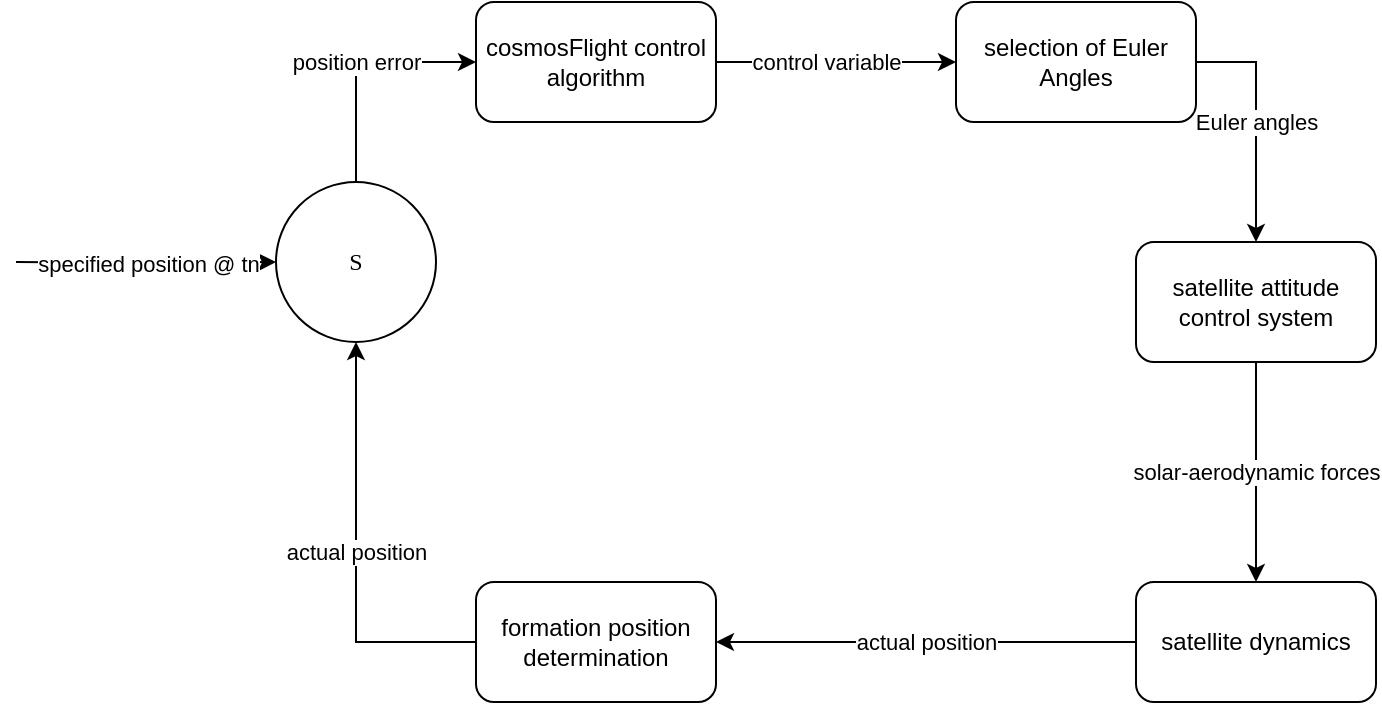 <mxfile version="20.7.4" type="github">
  <diagram id="Xfj5n7e3JJY6A1mSw3fe" name="Page-1">
    <mxGraphModel dx="1143" dy="594" grid="1" gridSize="10" guides="1" tooltips="1" connect="1" arrows="1" fold="1" page="1" pageScale="1" pageWidth="827" pageHeight="1169" math="0" shadow="0">
      <root>
        <mxCell id="0" />
        <mxCell id="1" parent="0" />
        <mxCell id="DxF82iQ1Xe6bMLV_p6Q5-1" value="&lt;font face=&quot;greekC&quot;&gt;S&lt;/font&gt;" style="ellipse;whiteSpace=wrap;html=1;aspect=fixed;" parent="1" vertex="1">
          <mxGeometry x="210" y="340" width="80" height="80" as="geometry" />
        </mxCell>
        <mxCell id="DxF82iQ1Xe6bMLV_p6Q5-9" value="actual position" style="edgeStyle=orthogonalEdgeStyle;rounded=0;orthogonalLoop=1;jettySize=auto;html=1;exitX=0;exitY=0.5;exitDx=0;exitDy=0;entryX=0.5;entryY=1;entryDx=0;entryDy=0;" parent="1" source="DxF82iQ1Xe6bMLV_p6Q5-5" target="DxF82iQ1Xe6bMLV_p6Q5-1" edge="1">
          <mxGeometry relative="1" as="geometry" />
        </mxCell>
        <mxCell id="DxF82iQ1Xe6bMLV_p6Q5-5" value="formation position determination" style="rounded=1;whiteSpace=wrap;html=1;" parent="1" vertex="1">
          <mxGeometry x="310" y="540" width="120" height="60" as="geometry" />
        </mxCell>
        <mxCell id="DxF82iQ1Xe6bMLV_p6Q5-11" value="cosmosFlight control algorithm" style="rounded=1;whiteSpace=wrap;html=1;" parent="1" vertex="1">
          <mxGeometry x="310" y="250" width="120" height="60" as="geometry" />
        </mxCell>
        <mxCell id="DxF82iQ1Xe6bMLV_p6Q5-12" value="position error" style="edgeStyle=orthogonalEdgeStyle;rounded=0;orthogonalLoop=1;jettySize=auto;html=1;exitX=0.5;exitY=0;exitDx=0;exitDy=0;entryX=0;entryY=0.5;entryDx=0;entryDy=0;" parent="1" source="DxF82iQ1Xe6bMLV_p6Q5-1" target="DxF82iQ1Xe6bMLV_p6Q5-11" edge="1">
          <mxGeometry relative="1" as="geometry">
            <mxPoint x="420" y="510" as="sourcePoint" />
            <mxPoint x="260" y="430" as="targetPoint" />
          </mxGeometry>
        </mxCell>
        <mxCell id="DxF82iQ1Xe6bMLV_p6Q5-14" value="satellite attitude control system" style="rounded=1;whiteSpace=wrap;html=1;" parent="1" vertex="1">
          <mxGeometry x="640" y="370" width="120" height="60" as="geometry" />
        </mxCell>
        <mxCell id="DxF82iQ1Xe6bMLV_p6Q5-16" value="Euler angles" style="edgeStyle=orthogonalEdgeStyle;rounded=0;orthogonalLoop=1;jettySize=auto;html=1;exitX=1;exitY=0.5;exitDx=0;exitDy=0;entryX=0.5;entryY=0;entryDx=0;entryDy=0;" parent="1" source="y4cqsh2HeKVNznNm2pZd-3" target="DxF82iQ1Xe6bMLV_p6Q5-14" edge="1">
          <mxGeometry relative="1" as="geometry">
            <mxPoint x="260" y="350" as="sourcePoint" />
            <mxPoint x="420" y="290" as="targetPoint" />
          </mxGeometry>
        </mxCell>
        <mxCell id="DxF82iQ1Xe6bMLV_p6Q5-18" value="specified position @ tn" style="edgeStyle=orthogonalEdgeStyle;rounded=0;orthogonalLoop=1;jettySize=auto;html=1;entryX=0;entryY=0.5;entryDx=0;entryDy=0;" parent="1" target="DxF82iQ1Xe6bMLV_p6Q5-1" edge="1">
          <mxGeometry relative="1" as="geometry">
            <mxPoint x="80" y="380" as="sourcePoint" />
            <mxPoint y="290" as="targetPoint" />
          </mxGeometry>
        </mxCell>
        <mxCell id="y4cqsh2HeKVNznNm2pZd-1" value="satellite dynamics" style="rounded=1;whiteSpace=wrap;html=1;" vertex="1" parent="1">
          <mxGeometry x="640" y="540" width="120" height="60" as="geometry" />
        </mxCell>
        <mxCell id="y4cqsh2HeKVNznNm2pZd-2" value="solar-aerodynamic forces" style="edgeStyle=orthogonalEdgeStyle;rounded=0;orthogonalLoop=1;jettySize=auto;html=1;exitX=0.5;exitY=1;exitDx=0;exitDy=0;entryX=0.5;entryY=0;entryDx=0;entryDy=0;" edge="1" parent="1" source="DxF82iQ1Xe6bMLV_p6Q5-14" target="y4cqsh2HeKVNznNm2pZd-1">
          <mxGeometry relative="1" as="geometry">
            <mxPoint x="540" y="290" as="sourcePoint" />
            <mxPoint x="710" y="380" as="targetPoint" />
          </mxGeometry>
        </mxCell>
        <mxCell id="y4cqsh2HeKVNznNm2pZd-3" value="selection of Euler Angles" style="rounded=1;whiteSpace=wrap;html=1;" vertex="1" parent="1">
          <mxGeometry x="550" y="250" width="120" height="60" as="geometry" />
        </mxCell>
        <mxCell id="y4cqsh2HeKVNznNm2pZd-4" value="control variable" style="edgeStyle=orthogonalEdgeStyle;rounded=0;orthogonalLoop=1;jettySize=auto;html=1;exitX=1;exitY=0.5;exitDx=0;exitDy=0;entryX=0;entryY=0.5;entryDx=0;entryDy=0;" edge="1" parent="1" source="DxF82iQ1Xe6bMLV_p6Q5-11" target="y4cqsh2HeKVNznNm2pZd-3">
          <mxGeometry x="-0.091" relative="1" as="geometry">
            <mxPoint x="260" y="350" as="sourcePoint" />
            <mxPoint x="350" y="290" as="targetPoint" />
            <mxPoint as="offset" />
          </mxGeometry>
        </mxCell>
        <mxCell id="y4cqsh2HeKVNznNm2pZd-5" value="actual position" style="edgeStyle=orthogonalEdgeStyle;rounded=0;orthogonalLoop=1;jettySize=auto;html=1;exitX=0;exitY=0.5;exitDx=0;exitDy=0;entryX=1;entryY=0.5;entryDx=0;entryDy=0;" edge="1" parent="1" source="y4cqsh2HeKVNznNm2pZd-1" target="DxF82iQ1Xe6bMLV_p6Q5-5">
          <mxGeometry relative="1" as="geometry">
            <mxPoint x="340" y="580" as="sourcePoint" />
            <mxPoint x="260" y="430" as="targetPoint" />
          </mxGeometry>
        </mxCell>
      </root>
    </mxGraphModel>
  </diagram>
</mxfile>

